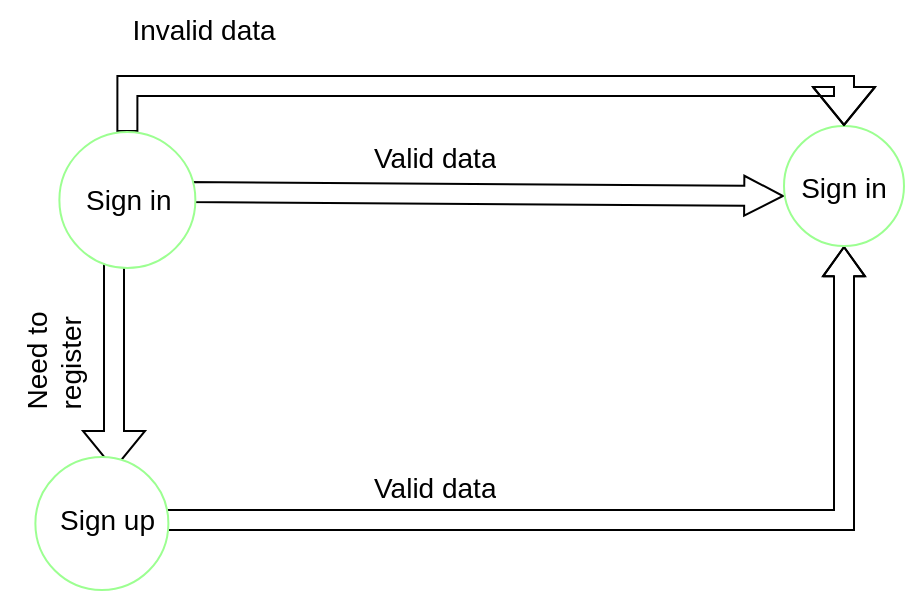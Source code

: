 <mxfile version="17.0.0" type="github">
  <diagram id="yPxyJZ8AM_hMuL3Unpa9" name="complex gitflow">
    <mxGraphModel dx="782" dy="436" grid="1" gridSize="10" guides="1" tooltips="1" connect="1" arrows="1" fold="1" page="1" pageScale="1" pageWidth="1100" pageHeight="850" math="0" shadow="0">
      <root>
        <mxCell id="0" />
        <mxCell id="1" parent="0" />
        <mxCell id="Jpg5ENDlcfB2epOClS06-18" value="" style="edgeStyle=orthogonalEdgeStyle;shape=flexArrow;rounded=0;orthogonalLoop=1;jettySize=auto;html=1;fontSize=14;" edge="1" parent="1">
          <mxGeometry relative="1" as="geometry">
            <mxPoint x="115" y="234" as="sourcePoint" />
            <mxPoint x="115" y="340" as="targetPoint" />
          </mxGeometry>
        </mxCell>
        <mxCell id="Jpg5ENDlcfB2epOClS06-9" value="&lt;span style=&quot;text-align: center&quot;&gt;&lt;font style=&quot;font-size: 14px&quot;&gt;Valid data&lt;/font&gt;&lt;br&gt;&lt;/span&gt;" style="text;html=1;strokeColor=none;fillColor=none;align=left;verticalAlign=middle;whiteSpace=wrap;overflow=hidden;fontSize=12;fontStyle=0;fontColor=#000000;" vertex="1" parent="1">
          <mxGeometry x="243.25" y="171" width="90" height="25" as="geometry" />
        </mxCell>
        <mxCell id="Jpg5ENDlcfB2epOClS06-15" value="" style="endArrow=classic;html=1;rounded=0;fontSize=14;shape=flexArrow;endWidth=9;endSize=6.13;" edge="1" parent="1">
          <mxGeometry width="50" height="50" relative="1" as="geometry">
            <mxPoint x="150" y="201" as="sourcePoint" />
            <mxPoint x="450" y="203" as="targetPoint" />
          </mxGeometry>
        </mxCell>
        <mxCell id="Jpg5ENDlcfB2epOClS06-19" value="&lt;span style=&quot;text-align: center&quot;&gt;&lt;span style=&quot;font-size: 14px&quot;&gt;Need to register&lt;/span&gt;&lt;br&gt;&lt;/span&gt;" style="text;html=1;strokeColor=none;fillColor=none;align=left;verticalAlign=middle;whiteSpace=wrap;overflow=hidden;fontSize=12;fontStyle=0;fontColor=#000000;rotation=-90;" vertex="1" parent="1">
          <mxGeometry x="48.25" y="250" width="71.75" height="51.5" as="geometry" />
        </mxCell>
        <mxCell id="Jpg5ENDlcfB2epOClS06-21" value="&lt;span style=&quot;color: rgba(0 , 0 , 0 , 0) ; font-family: monospace ; font-size: 0px&quot;&gt;%3CmxGraphModel%3E%3Croot%3E%3CmxCell%20id%3D%220%22%2F%3E%3CmxCell%20id%3D%221%22%20parent%3D%220%22%2F%3E%3CmxCell%20id%3D%222%22%20value%3D%22%26lt%3Bspan%20style%3D%26quot%3Btext-align%3A%20center%26quot%3B%26gt%3BFeel%20free%20to%20add%20notes%20here%20about%20the%20process%20of%20merging%20into%20the%20release%20branch.%26lt%3Bbr%26gt%3B%26lt%3B%2Fspan%26gt%3B%22%20style%3D%22text%3Bhtml%3D1%3BstrokeColor%3Dnone%3BfillColor%3Dnone%3Balign%3Dleft%3BverticalAlign%3Dmiddle%3BwhiteSpace%3Dwrap%3Boverflow%3Dhidden%3BfontSize%3D12%3BfontStyle%3D0%3BfontColor%3D%23000000%3B%22%20vertex%3D%221%22%20parent%3D%221%22%3E%3CmxGeometry%20x%3D%22243.25%22%20y%3D%22343%22%20width%3D%22163.25%22%20height%3D%2266%22%20as%3D%22geometry%22%2F%3E%3C%2FmxCell%3E%3C%2Froot%3E%3C%2FmxGraphModel%3E&lt;/span&gt;" style="text;html=1;align=center;verticalAlign=middle;resizable=0;points=[];autosize=1;strokeColor=none;fillColor=none;fontSize=14;" vertex="1" parent="1">
          <mxGeometry x="120" y="135" width="20" height="30" as="geometry" />
        </mxCell>
        <mxCell id="Jpg5ENDlcfB2epOClS06-26" value="" style="curved=1;endArrow=classic;html=1;rounded=0;fontSize=14;shape=flexArrow;entryX=0.5;entryY=1;entryDx=0;entryDy=0;endWidth=10;endSize=4.56;" edge="1" parent="1" target="Jpg5ENDlcfB2epOClS06-27">
          <mxGeometry width="50" height="50" relative="1" as="geometry">
            <mxPoint x="140" y="365" as="sourcePoint" />
            <mxPoint x="500" y="320" as="targetPoint" />
            <Array as="points">
              <mxPoint x="400" y="365" />
              <mxPoint x="480" y="365" />
            </Array>
          </mxGeometry>
        </mxCell>
        <mxCell id="Jpg5ENDlcfB2epOClS06-27" value="" style="ellipse;whiteSpace=wrap;html=1;aspect=fixed;fontSize=14;strokeColor=#9CFF91;" vertex="1" parent="1">
          <mxGeometry x="450" y="168" width="60" height="60" as="geometry" />
        </mxCell>
        <mxCell id="Jpg5ENDlcfB2epOClS06-28" value="Invalid data" style="text;html=1;strokeColor=none;fillColor=none;align=center;verticalAlign=middle;whiteSpace=wrap;rounded=0;fontSize=14;" vertex="1" parent="1">
          <mxGeometry x="120" y="105" width="80" height="30" as="geometry" />
        </mxCell>
        <mxCell id="uWUnNED6HEl2aK5fdaIb-101" value="Sign in" style="text;html=1;strokeColor=none;fillColor=none;align=center;verticalAlign=middle;whiteSpace=wrap;overflow=hidden;fontSize=14;" parent="1" vertex="1">
          <mxGeometry x="455" y="188" width="50" height="20" as="geometry" />
        </mxCell>
        <mxCell id="Jpg5ENDlcfB2epOClS06-37" style="edgeStyle=orthogonalEdgeStyle;shape=flexArrow;rounded=0;orthogonalLoop=1;jettySize=auto;html=1;exitX=0.5;exitY=0;exitDx=0;exitDy=0;fontSize=14;entryX=0.5;entryY=0;entryDx=0;entryDy=0;" edge="1" parent="1" source="Jpg5ENDlcfB2epOClS06-32" target="Jpg5ENDlcfB2epOClS06-27">
          <mxGeometry relative="1" as="geometry">
            <mxPoint x="270" y="130" as="targetPoint" />
          </mxGeometry>
        </mxCell>
        <mxCell id="Jpg5ENDlcfB2epOClS06-32" value="" style="ellipse;whiteSpace=wrap;html=1;aspect=fixed;fontSize=14;strokeColor=#9CFF91;" vertex="1" parent="1">
          <mxGeometry x="87.69" y="171" width="68" height="68" as="geometry" />
        </mxCell>
        <mxCell id="Jpg5ENDlcfB2epOClS06-22" value="&lt;span style=&quot;text-align: center&quot;&gt;&lt;font style=&quot;font-size: 14px&quot;&gt;Sign in&lt;/font&gt;&lt;br&gt;&lt;/span&gt;" style="text;html=1;strokeColor=none;fillColor=none;align=left;verticalAlign=middle;whiteSpace=wrap;overflow=hidden;fontSize=12;fontStyle=0;fontColor=#000000;" vertex="1" parent="1">
          <mxGeometry x="99.07" y="187.5" width="56.62" height="35" as="geometry" />
        </mxCell>
        <mxCell id="Jpg5ENDlcfB2epOClS06-33" value="" style="ellipse;whiteSpace=wrap;html=1;aspect=fixed;fontSize=14;strokeColor=#9CFF91;" vertex="1" parent="1">
          <mxGeometry x="75.69" y="333.5" width="66.5" height="66.5" as="geometry" />
        </mxCell>
        <mxCell id="Jpg5ENDlcfB2epOClS06-23" value="&lt;span style=&quot;text-align: center&quot;&gt;&lt;font style=&quot;font-size: 14px&quot;&gt;Sign up&lt;/font&gt;&lt;br&gt;&lt;/span&gt;" style="text;html=1;strokeColor=none;fillColor=none;align=left;verticalAlign=middle;whiteSpace=wrap;overflow=hidden;fontSize=12;fontStyle=0;fontColor=#000000;" vertex="1" parent="1">
          <mxGeometry x="85.69" y="350" width="60" height="30" as="geometry" />
        </mxCell>
        <mxCell id="Jpg5ENDlcfB2epOClS06-35" value="&lt;span style=&quot;text-align: center&quot;&gt;&lt;font style=&quot;font-size: 14px&quot;&gt;Valid data&lt;/font&gt;&lt;br&gt;&lt;/span&gt;" style="text;html=1;strokeColor=none;fillColor=none;align=left;verticalAlign=middle;whiteSpace=wrap;overflow=hidden;fontSize=12;fontStyle=0;fontColor=#000000;" vertex="1" parent="1">
          <mxGeometry x="243.25" y="336" width="90" height="25" as="geometry" />
        </mxCell>
      </root>
    </mxGraphModel>
  </diagram>
</mxfile>
